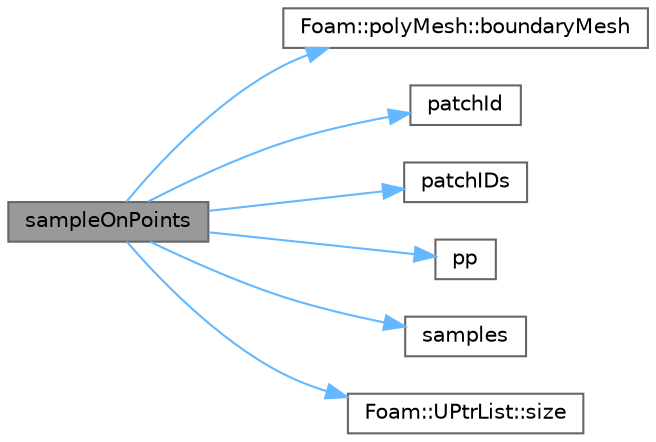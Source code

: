 digraph "sampleOnPoints"
{
 // LATEX_PDF_SIZE
  bgcolor="transparent";
  edge [fontname=Helvetica,fontsize=10,labelfontname=Helvetica,labelfontsize=10];
  node [fontname=Helvetica,fontsize=10,shape=box,height=0.2,width=0.4];
  rankdir="LR";
  Node1 [id="Node000001",label="sampleOnPoints",height=0.2,width=0.4,color="gray40", fillcolor="grey60", style="filled", fontcolor="black",tooltip=" "];
  Node1 -> Node2 [id="edge1_Node000001_Node000002",color="steelblue1",style="solid",tooltip=" "];
  Node2 [id="Node000002",label="Foam::polyMesh::boundaryMesh",height=0.2,width=0.4,color="grey40", fillcolor="white", style="filled",URL="$classFoam_1_1polyMesh.html#a02c4e324237bfa4eabeec487c0a011a0",tooltip=" "];
  Node1 -> Node3 [id="edge2_Node000001_Node000003",color="steelblue1",style="solid",tooltip=" "];
  Node3 [id="Node000003",label="patchId",height=0.2,width=0.4,color="grey40", fillcolor="white", style="filled",URL="$interrogateWallPatches_8H.html#a331bf146c76d695e9b2b9d4e7e1ebd2c",tooltip=" "];
  Node1 -> Node4 [id="edge3_Node000001_Node000004",color="steelblue1",style="solid",tooltip=" "];
  Node4 [id="Node000004",label="patchIDs",height=0.2,width=0.4,color="grey40", fillcolor="white", style="filled",URL="$checkPatchTopology_8H.html#a328b75682b3b5c01024a5accee495a5a",tooltip=" "];
  Node1 -> Node5 [id="edge4_Node000001_Node000005",color="steelblue1",style="solid",tooltip=" "];
  Node5 [id="Node000005",label="pp",height=0.2,width=0.4,color="grey40", fillcolor="white", style="filled",URL="$checkPatchTopology_8H.html#a62bd17b324c5b9481f03d4b6d6e09f88",tooltip=" "];
  Node1 -> Node6 [id="edge5_Node000001_Node000006",color="steelblue1",style="solid",tooltip=" "];
  Node6 [id="Node000006",label="samples",height=0.2,width=0.4,color="grey40", fillcolor="white", style="filled",URL="$utilities_2postProcessing_2miscellaneous_2pdfPlot_2createFields_8H.html#a65fd97654d201da2dc818750d9148c73",tooltip=" "];
  Node1 -> Node7 [id="edge6_Node000001_Node000007",color="steelblue1",style="solid",tooltip=" "];
  Node7 [id="Node000007",label="Foam::UPtrList::size",height=0.2,width=0.4,color="grey40", fillcolor="white", style="filled",URL="$classFoam_1_1UPtrList.html#a95603446b248fe1ecf5dc59bcc2eaff0",tooltip=" "];
}
